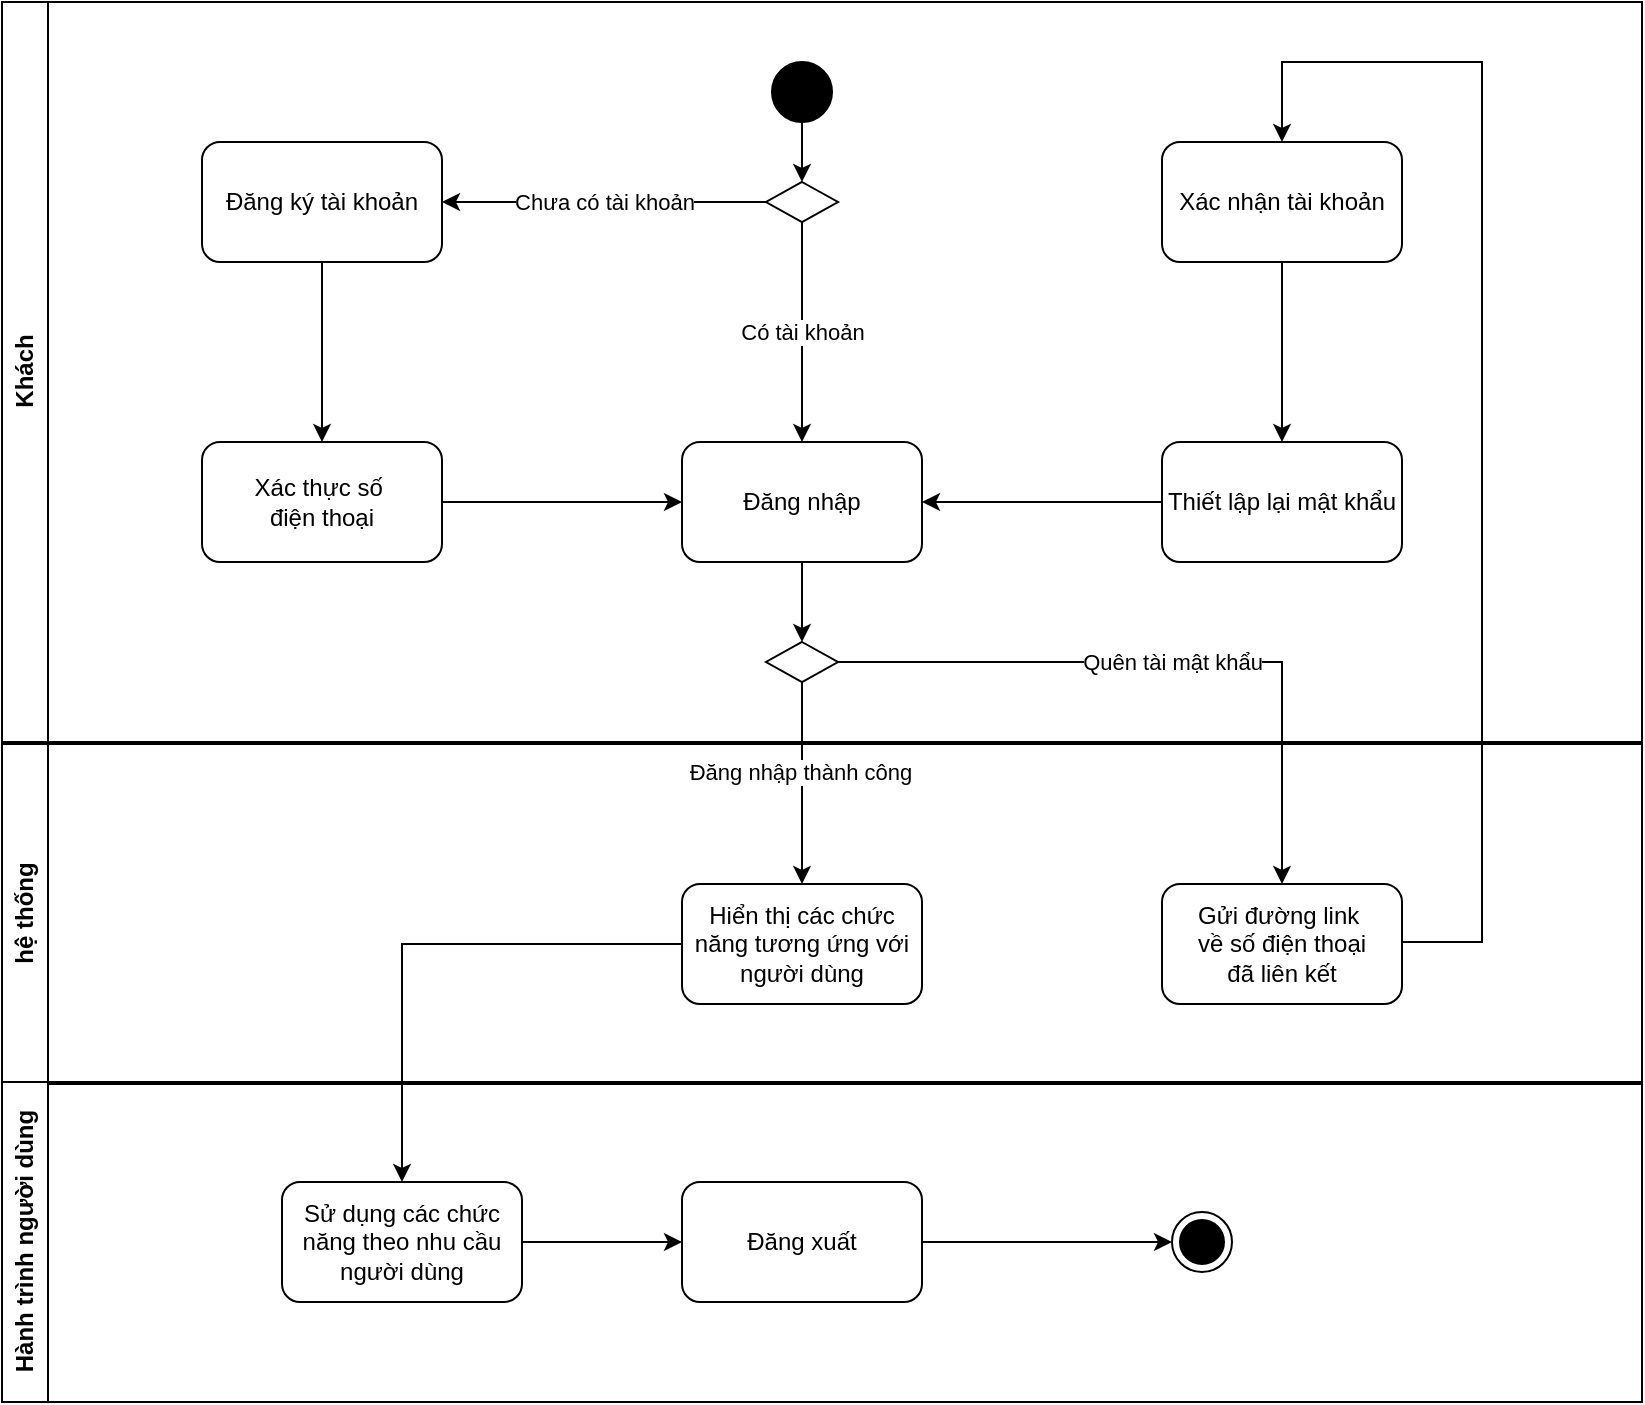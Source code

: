 <mxfile version="26.0.16">
  <diagram name="Trang-1" id="CNKioaXA4PEajtbd_Ssq">
    <mxGraphModel dx="1221" dy="759" grid="1" gridSize="10" guides="1" tooltips="1" connect="1" arrows="1" fold="1" page="1" pageScale="1" pageWidth="827" pageHeight="1169" math="0" shadow="0">
      <root>
        <mxCell id="0" />
        <mxCell id="1" parent="0" />
        <mxCell id="icoWtsjMCzcJTOlnG8rm-1" value="hệ thống" style="swimlane;horizontal=0;whiteSpace=wrap;html=1;" vertex="1" parent="1">
          <mxGeometry y="401" width="820" height="170" as="geometry" />
        </mxCell>
        <mxCell id="icoWtsjMCzcJTOlnG8rm-2" value="Hiển thị các chức năng tương ứng với người dùng" style="rounded=1;whiteSpace=wrap;html=1;" vertex="1" parent="icoWtsjMCzcJTOlnG8rm-1">
          <mxGeometry x="340" y="70" width="120" height="60" as="geometry" />
        </mxCell>
        <mxCell id="icoWtsjMCzcJTOlnG8rm-3" value="Gửi đường link&amp;nbsp;&lt;div&gt;về số&amp;nbsp;&lt;span style=&quot;background-color: transparent; color: light-dark(rgb(0, 0, 0), rgb(255, 255, 255));&quot;&gt;điện thoại&lt;/span&gt;&lt;/div&gt;&lt;div&gt;&lt;span style=&quot;background-color: transparent; color: light-dark(rgb(0, 0, 0), rgb(255, 255, 255));&quot;&gt;đã liên kết&lt;/span&gt;&lt;/div&gt;" style="rounded=1;whiteSpace=wrap;html=1;" vertex="1" parent="icoWtsjMCzcJTOlnG8rm-1">
          <mxGeometry x="580" y="70" width="120" height="60" as="geometry" />
        </mxCell>
        <mxCell id="icoWtsjMCzcJTOlnG8rm-4" value="Hành trình người dùng" style="swimlane;horizontal=0;whiteSpace=wrap;html=1;" vertex="1" parent="1">
          <mxGeometry y="570" width="820" height="160" as="geometry" />
        </mxCell>
        <mxCell id="icoWtsjMCzcJTOlnG8rm-5" style="edgeStyle=orthogonalEdgeStyle;rounded=0;orthogonalLoop=1;jettySize=auto;html=1;exitX=1;exitY=0.5;exitDx=0;exitDy=0;entryX=0;entryY=0.5;entryDx=0;entryDy=0;" edge="1" parent="icoWtsjMCzcJTOlnG8rm-4" source="icoWtsjMCzcJTOlnG8rm-6" target="icoWtsjMCzcJTOlnG8rm-8">
          <mxGeometry relative="1" as="geometry" />
        </mxCell>
        <mxCell id="icoWtsjMCzcJTOlnG8rm-6" value="Sử dụng các chức năng theo nhu cầu người dùng" style="rounded=1;whiteSpace=wrap;html=1;" vertex="1" parent="icoWtsjMCzcJTOlnG8rm-4">
          <mxGeometry x="140" y="50" width="120" height="60" as="geometry" />
        </mxCell>
        <mxCell id="icoWtsjMCzcJTOlnG8rm-7" style="edgeStyle=orthogonalEdgeStyle;rounded=0;orthogonalLoop=1;jettySize=auto;html=1;exitX=1;exitY=0.5;exitDx=0;exitDy=0;entryX=0;entryY=0.5;entryDx=0;entryDy=0;" edge="1" parent="icoWtsjMCzcJTOlnG8rm-4" source="icoWtsjMCzcJTOlnG8rm-8" target="icoWtsjMCzcJTOlnG8rm-9">
          <mxGeometry relative="1" as="geometry" />
        </mxCell>
        <mxCell id="icoWtsjMCzcJTOlnG8rm-8" value="Đăng xuất" style="rounded=1;whiteSpace=wrap;html=1;" vertex="1" parent="icoWtsjMCzcJTOlnG8rm-4">
          <mxGeometry x="340" y="50" width="120" height="60" as="geometry" />
        </mxCell>
        <mxCell id="icoWtsjMCzcJTOlnG8rm-9" value="" style="ellipse;html=1;shape=endState;fillColor=strokeColor;" vertex="1" parent="icoWtsjMCzcJTOlnG8rm-4">
          <mxGeometry x="585" y="65" width="30" height="30" as="geometry" />
        </mxCell>
        <mxCell id="icoWtsjMCzcJTOlnG8rm-10" style="edgeStyle=orthogonalEdgeStyle;rounded=0;orthogonalLoop=1;jettySize=auto;html=1;exitX=0;exitY=0.5;exitDx=0;exitDy=0;entryX=0.5;entryY=0;entryDx=0;entryDy=0;" edge="1" parent="1" source="icoWtsjMCzcJTOlnG8rm-2" target="icoWtsjMCzcJTOlnG8rm-6">
          <mxGeometry relative="1" as="geometry" />
        </mxCell>
        <mxCell id="icoWtsjMCzcJTOlnG8rm-11" value="Khách" style="swimlane;horizontal=0;whiteSpace=wrap;html=1;" vertex="1" parent="1">
          <mxGeometry y="30" width="820" height="370" as="geometry" />
        </mxCell>
        <mxCell id="icoWtsjMCzcJTOlnG8rm-12" style="edgeStyle=orthogonalEdgeStyle;rounded=0;orthogonalLoop=1;jettySize=auto;html=1;exitX=0.5;exitY=1;exitDx=0;exitDy=0;entryX=0.5;entryY=0;entryDx=0;entryDy=0;" edge="1" parent="icoWtsjMCzcJTOlnG8rm-11" source="icoWtsjMCzcJTOlnG8rm-13" target="icoWtsjMCzcJTOlnG8rm-16">
          <mxGeometry relative="1" as="geometry">
            <mxPoint x="414" y="90" as="targetPoint" />
          </mxGeometry>
        </mxCell>
        <mxCell id="icoWtsjMCzcJTOlnG8rm-13" value="" style="ellipse;fillColor=strokeColor;html=1;" vertex="1" parent="icoWtsjMCzcJTOlnG8rm-11">
          <mxGeometry x="385" y="30" width="30" height="30" as="geometry" />
        </mxCell>
        <mxCell id="icoWtsjMCzcJTOlnG8rm-14" value="Chưa có tài khoản" style="edgeStyle=orthogonalEdgeStyle;rounded=0;orthogonalLoop=1;jettySize=auto;html=1;exitX=0;exitY=0.5;exitDx=0;exitDy=0;entryX=1;entryY=0.5;entryDx=0;entryDy=0;" edge="1" parent="icoWtsjMCzcJTOlnG8rm-11" source="icoWtsjMCzcJTOlnG8rm-16" target="icoWtsjMCzcJTOlnG8rm-18">
          <mxGeometry relative="1" as="geometry" />
        </mxCell>
        <mxCell id="icoWtsjMCzcJTOlnG8rm-15" value="Có tài khoản" style="edgeStyle=orthogonalEdgeStyle;rounded=0;orthogonalLoop=1;jettySize=auto;html=1;exitX=0.5;exitY=1;exitDx=0;exitDy=0;entryX=0.5;entryY=0;entryDx=0;entryDy=0;" edge="1" parent="icoWtsjMCzcJTOlnG8rm-11" source="icoWtsjMCzcJTOlnG8rm-16" target="icoWtsjMCzcJTOlnG8rm-21">
          <mxGeometry relative="1" as="geometry" />
        </mxCell>
        <mxCell id="icoWtsjMCzcJTOlnG8rm-16" value="" style="rhombus;whiteSpace=wrap;html=1;" vertex="1" parent="icoWtsjMCzcJTOlnG8rm-11">
          <mxGeometry x="382" y="90" width="36" height="20" as="geometry" />
        </mxCell>
        <mxCell id="icoWtsjMCzcJTOlnG8rm-17" value="" style="edgeStyle=orthogonalEdgeStyle;rounded=0;orthogonalLoop=1;jettySize=auto;html=1;entryX=0.5;entryY=0;entryDx=0;entryDy=0;" edge="1" parent="icoWtsjMCzcJTOlnG8rm-11" source="icoWtsjMCzcJTOlnG8rm-18" target="icoWtsjMCzcJTOlnG8rm-20">
          <mxGeometry relative="1" as="geometry">
            <mxPoint x="190" y="170" as="targetPoint" />
          </mxGeometry>
        </mxCell>
        <mxCell id="icoWtsjMCzcJTOlnG8rm-18" value="Đăng ký tài khoản" style="rounded=1;whiteSpace=wrap;html=1;" vertex="1" parent="icoWtsjMCzcJTOlnG8rm-11">
          <mxGeometry x="100" y="70" width="120" height="60" as="geometry" />
        </mxCell>
        <mxCell id="icoWtsjMCzcJTOlnG8rm-19" style="edgeStyle=orthogonalEdgeStyle;rounded=0;orthogonalLoop=1;jettySize=auto;html=1;exitX=1;exitY=0.5;exitDx=0;exitDy=0;entryX=0;entryY=0.5;entryDx=0;entryDy=0;" edge="1" parent="icoWtsjMCzcJTOlnG8rm-11" source="icoWtsjMCzcJTOlnG8rm-20" target="icoWtsjMCzcJTOlnG8rm-21">
          <mxGeometry relative="1" as="geometry" />
        </mxCell>
        <mxCell id="icoWtsjMCzcJTOlnG8rm-20" value="Xác thực&lt;span style=&quot;background-color: transparent; color: light-dark(rgb(0, 0, 0), rgb(255, 255, 255));&quot;&gt;&amp;nbsp;số&amp;nbsp;&lt;/span&gt;&lt;div&gt;&lt;span style=&quot;background-color: transparent; color: light-dark(rgb(0, 0, 0), rgb(255, 255, 255));&quot;&gt;điện thoại&lt;/span&gt;&lt;/div&gt;" style="rounded=1;whiteSpace=wrap;html=1;" vertex="1" parent="icoWtsjMCzcJTOlnG8rm-11">
          <mxGeometry x="100" y="220" width="120" height="60" as="geometry" />
        </mxCell>
        <mxCell id="icoWtsjMCzcJTOlnG8rm-21" value="Đăng nhập" style="rounded=1;whiteSpace=wrap;html=1;" vertex="1" parent="icoWtsjMCzcJTOlnG8rm-11">
          <mxGeometry x="340" y="220" width="120" height="60" as="geometry" />
        </mxCell>
        <mxCell id="icoWtsjMCzcJTOlnG8rm-22" style="edgeStyle=orthogonalEdgeStyle;rounded=0;orthogonalLoop=1;jettySize=auto;html=1;exitX=0;exitY=0.5;exitDx=0;exitDy=0;entryX=1;entryY=0.5;entryDx=0;entryDy=0;" edge="1" parent="icoWtsjMCzcJTOlnG8rm-11" source="icoWtsjMCzcJTOlnG8rm-23" target="icoWtsjMCzcJTOlnG8rm-21">
          <mxGeometry relative="1" as="geometry" />
        </mxCell>
        <mxCell id="icoWtsjMCzcJTOlnG8rm-23" value="Thiết lập lại mật khẩu" style="rounded=1;whiteSpace=wrap;html=1;" vertex="1" parent="icoWtsjMCzcJTOlnG8rm-11">
          <mxGeometry x="580" y="220" width="120" height="60" as="geometry" />
        </mxCell>
        <mxCell id="icoWtsjMCzcJTOlnG8rm-24" style="edgeStyle=orthogonalEdgeStyle;rounded=0;orthogonalLoop=1;jettySize=auto;html=1;exitX=0.5;exitY=1;exitDx=0;exitDy=0;entryX=0.5;entryY=0;entryDx=0;entryDy=0;" edge="1" parent="icoWtsjMCzcJTOlnG8rm-11" source="icoWtsjMCzcJTOlnG8rm-25" target="icoWtsjMCzcJTOlnG8rm-23">
          <mxGeometry relative="1" as="geometry" />
        </mxCell>
        <mxCell id="icoWtsjMCzcJTOlnG8rm-25" value="Xác nhận tài khoản" style="rounded=1;whiteSpace=wrap;html=1;" vertex="1" parent="icoWtsjMCzcJTOlnG8rm-11">
          <mxGeometry x="580" y="70" width="120" height="60" as="geometry" />
        </mxCell>
        <mxCell id="icoWtsjMCzcJTOlnG8rm-26" value="" style="rhombus;whiteSpace=wrap;html=1;" vertex="1" parent="icoWtsjMCzcJTOlnG8rm-11">
          <mxGeometry x="382" y="320" width="36" height="20" as="geometry" />
        </mxCell>
        <mxCell id="icoWtsjMCzcJTOlnG8rm-27" style="edgeStyle=orthogonalEdgeStyle;rounded=0;orthogonalLoop=1;jettySize=auto;html=1;exitX=0.5;exitY=1;exitDx=0;exitDy=0;entryX=0.5;entryY=0;entryDx=0;entryDy=0;" edge="1" parent="icoWtsjMCzcJTOlnG8rm-11" source="icoWtsjMCzcJTOlnG8rm-21" target="icoWtsjMCzcJTOlnG8rm-26">
          <mxGeometry relative="1" as="geometry" />
        </mxCell>
        <mxCell id="icoWtsjMCzcJTOlnG8rm-28" style="edgeStyle=orthogonalEdgeStyle;rounded=0;orthogonalLoop=1;jettySize=auto;html=1;exitX=1;exitY=0.5;exitDx=0;exitDy=0;entryX=0.5;entryY=0;entryDx=0;entryDy=0;" edge="1" parent="1" source="icoWtsjMCzcJTOlnG8rm-3" target="icoWtsjMCzcJTOlnG8rm-25">
          <mxGeometry relative="1" as="geometry">
            <Array as="points">
              <mxPoint x="740" y="500" />
              <mxPoint x="740" y="60" />
              <mxPoint x="640" y="60" />
            </Array>
          </mxGeometry>
        </mxCell>
        <mxCell id="icoWtsjMCzcJTOlnG8rm-29" style="edgeStyle=orthogonalEdgeStyle;rounded=0;orthogonalLoop=1;jettySize=auto;html=1;exitX=0.5;exitY=1;exitDx=0;exitDy=0;entryX=0.5;entryY=0;entryDx=0;entryDy=0;" edge="1" parent="1" source="icoWtsjMCzcJTOlnG8rm-26" target="icoWtsjMCzcJTOlnG8rm-2">
          <mxGeometry relative="1" as="geometry">
            <mxPoint x="400" y="520" as="targetPoint" />
          </mxGeometry>
        </mxCell>
        <mxCell id="icoWtsjMCzcJTOlnG8rm-30" value="Đăng nhập thành công" style="edgeLabel;html=1;align=center;verticalAlign=middle;resizable=0;points=[];" vertex="1" connectable="0" parent="icoWtsjMCzcJTOlnG8rm-29">
          <mxGeometry x="-0.114" y="-1" relative="1" as="geometry">
            <mxPoint as="offset" />
          </mxGeometry>
        </mxCell>
        <mxCell id="icoWtsjMCzcJTOlnG8rm-31" value="Quên tài mật khẩu" style="edgeStyle=orthogonalEdgeStyle;rounded=0;orthogonalLoop=1;jettySize=auto;html=1;exitX=1;exitY=0.5;exitDx=0;exitDy=0;entryX=0.5;entryY=0;entryDx=0;entryDy=0;" edge="1" parent="1" source="icoWtsjMCzcJTOlnG8rm-26" target="icoWtsjMCzcJTOlnG8rm-3">
          <mxGeometry relative="1" as="geometry">
            <mxPoint x="550" y="460" as="targetPoint" />
          </mxGeometry>
        </mxCell>
      </root>
    </mxGraphModel>
  </diagram>
</mxfile>
